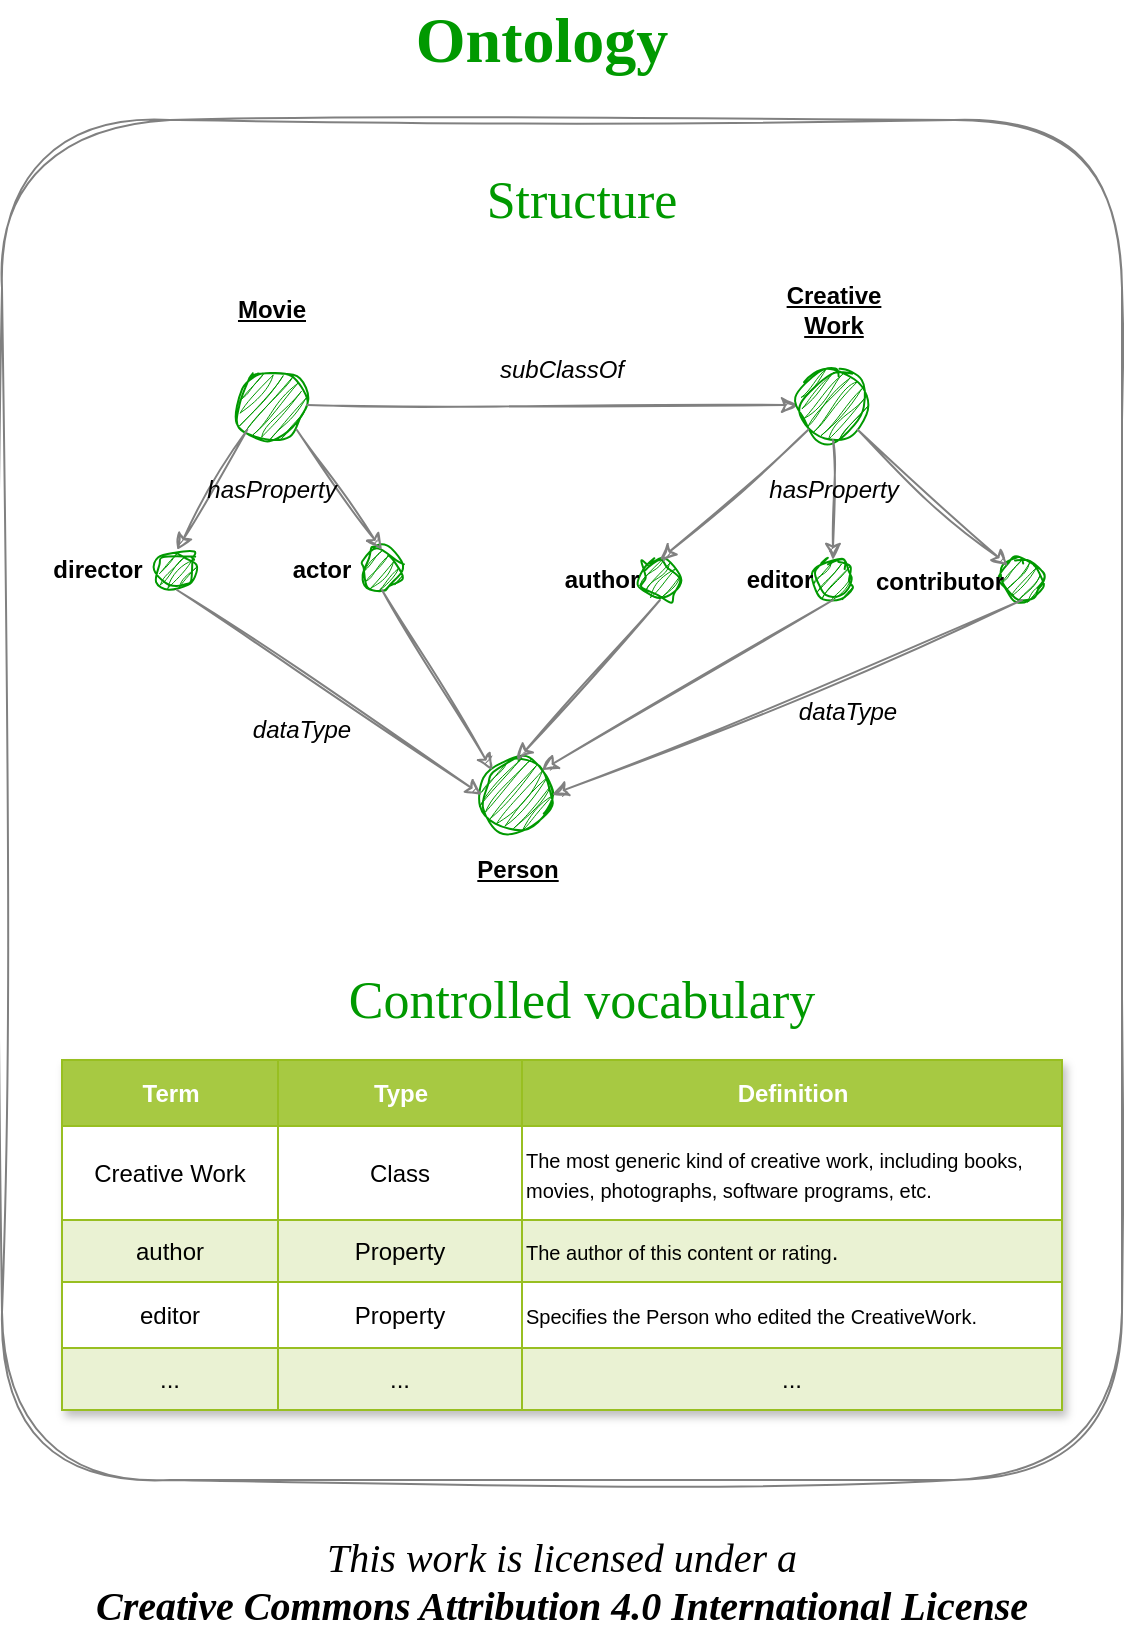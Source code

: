 <mxfile version="22.0.8" type="google">
  <diagram name="006-ontology" id="O0EzCrE9_i2seC9WDiSg">
    <mxGraphModel grid="1" page="1" gridSize="10" guides="1" tooltips="1" connect="1" arrows="1" fold="1" pageScale="1" pageWidth="827" pageHeight="1169" math="0" shadow="0">
      <root>
        <mxCell id="0" />
        <mxCell id="1" parent="0" />
        <mxCell id="VSZ_r1YbwB4cjB5XSmfl-58" value="&lt;div&gt;&lt;i&gt;This work is licensed under a&lt;/i&gt;&lt;/div&gt;&lt;div&gt;&lt;b&gt;&lt;i&gt;Creative Commons Attribution 4.0 International License&lt;/i&gt;&lt;/b&gt;&lt;/div&gt;" style="text;html=1;strokeColor=none;fillColor=none;align=center;verticalAlign=middle;whiteSpace=wrap;rounded=0;fontSize=20;fontFamily=Architects Daughter;" vertex="1" parent="1">
          <mxGeometry x="20" y="660" width="560" height="60" as="geometry" />
        </mxCell>
        <mxCell id="YPxERGL3VWhooXW9-70G-1" value="" style="rounded=1;whiteSpace=wrap;html=1;sketch=1;curveFitting=1;jiggle=2;strokeColor=#808080;" vertex="1" parent="1">
          <mxGeometry x="20" y="-40" width="560" height="680" as="geometry" />
        </mxCell>
        <mxCell id="YPxERGL3VWhooXW9-70G-2" value="" style="ellipse;whiteSpace=wrap;html=1;aspect=fixed;sketch=1;curveFitting=1;jiggle=2;strokeColor=#009900;fillColor=#009900;" vertex="1" parent="1">
          <mxGeometry x="137.5" y="85" width="35" height="35" as="geometry" />
        </mxCell>
        <mxCell id="YPxERGL3VWhooXW9-70G-3" value="" style="endArrow=classic;html=1;rounded=0;sketch=1;curveFitting=1;jiggle=2;entryX=0;entryY=0.5;entryDx=0;entryDy=0;strokeColor=#808080;" edge="1" parent="1" source="YPxERGL3VWhooXW9-70G-2" target="YPxERGL3VWhooXW9-70G-6">
          <mxGeometry width="50" height="50" relative="1" as="geometry">
            <mxPoint x="342.098" y="134.998" as="sourcePoint" />
            <mxPoint x="210.004" y="199.14" as="targetPoint" />
          </mxGeometry>
        </mxCell>
        <mxCell id="YPxERGL3VWhooXW9-70G-4" value="&lt;font color=&quot;#009900&quot; style=&quot;font-size: 26px;&quot; data-font-src=&quot;https://fonts.googleapis.com/css?family=Caveat&quot; face=&quot;Caveat&quot;&gt;Structure&lt;/font&gt;" style="text;html=1;strokeColor=none;fillColor=none;align=center;verticalAlign=middle;whiteSpace=wrap;rounded=0;" vertex="1" parent="1">
          <mxGeometry x="50" y="-20" width="520" height="40" as="geometry" />
        </mxCell>
        <mxCell id="YPxERGL3VWhooXW9-70G-5" value="&lt;b&gt;&lt;u&gt;Creative Work&lt;/u&gt;&lt;/b&gt;" style="text;html=1;strokeColor=none;fillColor=none;align=center;verticalAlign=middle;whiteSpace=wrap;rounded=0;" vertex="1" parent="1">
          <mxGeometry x="405.5" y="40" width="60" height="30" as="geometry" />
        </mxCell>
        <mxCell id="YPxERGL3VWhooXW9-70G-6" value="" style="ellipse;whiteSpace=wrap;html=1;aspect=fixed;sketch=1;curveFitting=1;jiggle=2;strokeColor=#009900;fillColor=#009900;" vertex="1" parent="1">
          <mxGeometry x="418" y="85" width="35" height="35" as="geometry" />
        </mxCell>
        <mxCell id="YPxERGL3VWhooXW9-70G-7" value="" style="ellipse;whiteSpace=wrap;html=1;aspect=fixed;sketch=1;curveFitting=1;jiggle=2;strokeColor=#009900;fillColor=#009900;" vertex="1" parent="1">
          <mxGeometry x="520" y="180" width="20" height="20" as="geometry" />
        </mxCell>
        <mxCell id="YPxERGL3VWhooXW9-70G-8" value="" style="ellipse;whiteSpace=wrap;html=1;aspect=fixed;sketch=1;curveFitting=1;jiggle=2;strokeColor=#009900;fillColor=#009900;" vertex="1" parent="1">
          <mxGeometry x="425.5" y="180" width="20" height="20" as="geometry" />
        </mxCell>
        <mxCell id="YPxERGL3VWhooXW9-70G-9" value="" style="ellipse;whiteSpace=wrap;html=1;aspect=fixed;sketch=1;curveFitting=1;jiggle=2;strokeColor=#009900;fillColor=#009900;" vertex="1" parent="1">
          <mxGeometry x="339" y="180" width="20" height="20" as="geometry" />
        </mxCell>
        <mxCell id="YPxERGL3VWhooXW9-70G-10" value="" style="endArrow=classic;html=1;rounded=0;sketch=1;curveFitting=1;jiggle=2;exitX=1;exitY=1;exitDx=0;exitDy=0;entryX=0;entryY=0;entryDx=0;entryDy=0;strokeColor=#808080;" edge="1" parent="1" source="YPxERGL3VWhooXW9-70G-6" target="YPxERGL3VWhooXW9-70G-7">
          <mxGeometry width="50" height="50" relative="1" as="geometry">
            <mxPoint x="265" y="170" as="sourcePoint" />
            <mxPoint x="549" y="190" as="targetPoint" />
          </mxGeometry>
        </mxCell>
        <mxCell id="YPxERGL3VWhooXW9-70G-11" value="" style="endArrow=classic;html=1;rounded=0;sketch=1;curveFitting=1;jiggle=2;entryX=0.5;entryY=0;entryDx=0;entryDy=0;exitX=0.5;exitY=1;exitDx=0;exitDy=0;strokeColor=#808080;" edge="1" parent="1" source="YPxERGL3VWhooXW9-70G-6" target="YPxERGL3VWhooXW9-70G-8">
          <mxGeometry width="50" height="50" relative="1" as="geometry">
            <mxPoint x="309" y="70" as="sourcePoint" />
            <mxPoint x="563" y="70" as="targetPoint" />
          </mxGeometry>
        </mxCell>
        <mxCell id="YPxERGL3VWhooXW9-70G-12" value="" style="endArrow=classic;html=1;rounded=0;sketch=1;curveFitting=1;jiggle=2;exitX=0;exitY=1;exitDx=0;exitDy=0;entryX=0.5;entryY=0;entryDx=0;entryDy=0;strokeColor=#808080;" edge="1" parent="1" source="YPxERGL3VWhooXW9-70G-6" target="YPxERGL3VWhooXW9-70G-9">
          <mxGeometry width="50" height="50" relative="1" as="geometry">
            <mxPoint x="309" y="70" as="sourcePoint" />
            <mxPoint x="409" y="160" as="targetPoint" />
          </mxGeometry>
        </mxCell>
        <mxCell id="YPxERGL3VWhooXW9-70G-13" value="" style="ellipse;whiteSpace=wrap;html=1;aspect=fixed;sketch=1;curveFitting=1;jiggle=2;strokeColor=#009900;fillColor=#009900;" vertex="1" parent="1">
          <mxGeometry x="97.5" y="175" width="20" height="20" as="geometry" />
        </mxCell>
        <mxCell id="YPxERGL3VWhooXW9-70G-14" value="&lt;b&gt;&lt;u&gt;Movie&lt;/u&gt;&lt;/b&gt;" style="text;html=1;strokeColor=none;fillColor=none;align=center;verticalAlign=middle;whiteSpace=wrap;rounded=0;" vertex="1" parent="1">
          <mxGeometry x="125" y="40" width="60" height="30" as="geometry" />
        </mxCell>
        <mxCell id="YPxERGL3VWhooXW9-70G-15" value="" style="ellipse;whiteSpace=wrap;html=1;aspect=fixed;sketch=1;curveFitting=1;jiggle=2;strokeColor=#009900;fillColor=#009900;" vertex="1" parent="1">
          <mxGeometry x="260" y="280" width="35" height="35" as="geometry" />
        </mxCell>
        <mxCell id="YPxERGL3VWhooXW9-70G-16" value="&lt;b&gt;author&lt;/b&gt;" style="text;html=1;strokeColor=none;fillColor=none;align=center;verticalAlign=middle;whiteSpace=wrap;rounded=0;" vertex="1" parent="1">
          <mxGeometry x="290" y="175" width="60" height="30" as="geometry" />
        </mxCell>
        <mxCell id="YPxERGL3VWhooXW9-70G-17" value="&lt;b&gt;editor&lt;/b&gt;" style="text;html=1;strokeColor=none;fillColor=none;align=center;verticalAlign=middle;whiteSpace=wrap;rounded=0;" vertex="1" parent="1">
          <mxGeometry x="379" y="175" width="60" height="30" as="geometry" />
        </mxCell>
        <mxCell id="YPxERGL3VWhooXW9-70G-18" value="&lt;b&gt;contributor&lt;/b&gt;" style="text;html=1;strokeColor=none;fillColor=none;align=center;verticalAlign=middle;whiteSpace=wrap;rounded=0;" vertex="1" parent="1">
          <mxGeometry x="459" y="176" width="60" height="30" as="geometry" />
        </mxCell>
        <mxCell id="YPxERGL3VWhooXW9-70G-19" value="" style="endArrow=classic;html=1;rounded=0;sketch=1;curveFitting=1;jiggle=2;exitX=0.5;exitY=1;exitDx=0;exitDy=0;entryX=1;entryY=0.5;entryDx=0;entryDy=0;strokeColor=#808080;" edge="1" parent="1" source="YPxERGL3VWhooXW9-70G-7" target="YPxERGL3VWhooXW9-70G-15">
          <mxGeometry width="50" height="50" relative="1" as="geometry">
            <mxPoint x="463" y="113" as="sourcePoint" />
            <mxPoint x="629" y="100" as="targetPoint" />
          </mxGeometry>
        </mxCell>
        <mxCell id="YPxERGL3VWhooXW9-70G-20" value="" style="endArrow=classic;html=1;rounded=0;sketch=1;curveFitting=1;jiggle=2;exitX=0.5;exitY=1;exitDx=0;exitDy=0;entryX=1;entryY=0;entryDx=0;entryDy=0;strokeColor=#808080;" edge="1" parent="1" source="YPxERGL3VWhooXW9-70G-8" target="YPxERGL3VWhooXW9-70G-15">
          <mxGeometry width="50" height="50" relative="1" as="geometry">
            <mxPoint x="572" y="74" as="sourcePoint" />
            <mxPoint x="629" y="112" as="targetPoint" />
          </mxGeometry>
        </mxCell>
        <mxCell id="YPxERGL3VWhooXW9-70G-21" value="" style="endArrow=classic;html=1;rounded=0;sketch=1;curveFitting=1;jiggle=2;entryX=0.5;entryY=0;entryDx=0;entryDy=0;exitX=0.5;exitY=1;exitDx=0;exitDy=0;strokeColor=#808080;" edge="1" parent="1" source="YPxERGL3VWhooXW9-70G-9" target="YPxERGL3VWhooXW9-70G-15">
          <mxGeometry width="50" height="50" relative="1" as="geometry">
            <mxPoint x="350" y="200" as="sourcePoint" />
            <mxPoint x="649" y="120" as="targetPoint" />
          </mxGeometry>
        </mxCell>
        <mxCell id="YPxERGL3VWhooXW9-70G-22" value="" style="ellipse;whiteSpace=wrap;html=1;aspect=fixed;sketch=1;curveFitting=1;jiggle=2;strokeColor=#009900;fillColor=#009900;" vertex="1" parent="1">
          <mxGeometry x="200" y="175" width="20" height="20" as="geometry" />
        </mxCell>
        <mxCell id="YPxERGL3VWhooXW9-70G-23" value="&lt;b&gt;&lt;u&gt;Person&lt;/u&gt;&lt;/b&gt;" style="text;html=1;strokeColor=none;fillColor=none;align=center;verticalAlign=middle;whiteSpace=wrap;rounded=0;" vertex="1" parent="1">
          <mxGeometry x="247.5" y="320" width="60" height="30" as="geometry" />
        </mxCell>
        <mxCell id="YPxERGL3VWhooXW9-70G-24" value="&lt;b&gt;director&lt;/b&gt;" style="text;html=1;strokeColor=none;fillColor=none;align=center;verticalAlign=middle;whiteSpace=wrap;rounded=0;" vertex="1" parent="1">
          <mxGeometry x="37.5" y="170" width="60" height="30" as="geometry" />
        </mxCell>
        <mxCell id="YPxERGL3VWhooXW9-70G-25" value="&lt;b&gt;actor&lt;/b&gt;" style="text;html=1;strokeColor=none;fillColor=none;align=center;verticalAlign=middle;whiteSpace=wrap;rounded=0;" vertex="1" parent="1">
          <mxGeometry x="150" y="170" width="60" height="30" as="geometry" />
        </mxCell>
        <mxCell id="YPxERGL3VWhooXW9-70G-26" value="" style="endArrow=classic;html=1;rounded=0;sketch=1;curveFitting=1;jiggle=2;exitX=1;exitY=1;exitDx=0;exitDy=0;entryX=0.5;entryY=0;entryDx=0;entryDy=0;strokeColor=#808080;" edge="1" parent="1" source="YPxERGL3VWhooXW9-70G-2" target="YPxERGL3VWhooXW9-70G-22">
          <mxGeometry width="50" height="50" relative="1" as="geometry">
            <mxPoint x="433" y="125" as="sourcePoint" />
            <mxPoint x="359" y="190" as="targetPoint" />
          </mxGeometry>
        </mxCell>
        <mxCell id="YPxERGL3VWhooXW9-70G-27" value="" style="endArrow=classic;html=1;rounded=0;sketch=1;curveFitting=1;jiggle=2;exitX=0;exitY=1;exitDx=0;exitDy=0;entryX=0.5;entryY=0;entryDx=0;entryDy=0;strokeColor=#808080;" edge="1" parent="1" source="YPxERGL3VWhooXW9-70G-2" target="YPxERGL3VWhooXW9-70G-13">
          <mxGeometry width="50" height="50" relative="1" as="geometry">
            <mxPoint x="177" y="125" as="sourcePoint" />
            <mxPoint x="200" y="188" as="targetPoint" />
          </mxGeometry>
        </mxCell>
        <mxCell id="YPxERGL3VWhooXW9-70G-28" value="" style="endArrow=classic;html=1;rounded=0;sketch=1;curveFitting=1;jiggle=2;entryX=0;entryY=0.5;entryDx=0;entryDy=0;exitX=0.5;exitY=1;exitDx=0;exitDy=0;strokeColor=#808080;" edge="1" parent="1" source="YPxERGL3VWhooXW9-70G-13" target="YPxERGL3VWhooXW9-70G-15">
          <mxGeometry width="50" height="50" relative="1" as="geometry">
            <mxPoint x="110" y="190" as="sourcePoint" />
            <mxPoint x="125" y="188" as="targetPoint" />
          </mxGeometry>
        </mxCell>
        <mxCell id="YPxERGL3VWhooXW9-70G-29" value="" style="endArrow=classic;html=1;rounded=0;sketch=1;curveFitting=1;jiggle=2;exitX=0.5;exitY=1;exitDx=0;exitDy=0;entryX=0;entryY=0;entryDx=0;entryDy=0;strokeColor=#808080;" edge="1" parent="1" source="YPxERGL3VWhooXW9-70G-22" target="YPxERGL3VWhooXW9-70G-15">
          <mxGeometry width="50" height="50" relative="1" as="geometry">
            <mxPoint x="125" y="202" as="sourcePoint" />
            <mxPoint x="270" y="308" as="targetPoint" />
          </mxGeometry>
        </mxCell>
        <mxCell id="YPxERGL3VWhooXW9-70G-30" value="&lt;i&gt;subClassOf&lt;/i&gt;" style="text;html=1;strokeColor=none;fillColor=none;align=center;verticalAlign=middle;whiteSpace=wrap;rounded=0;" vertex="1" parent="1">
          <mxGeometry x="270" y="70" width="60" height="30" as="geometry" />
        </mxCell>
        <mxCell id="YPxERGL3VWhooXW9-70G-31" value="&lt;i&gt;hasProperty&lt;/i&gt;" style="text;html=1;strokeColor=none;fillColor=none;align=center;verticalAlign=middle;whiteSpace=wrap;rounded=0;" vertex="1" parent="1">
          <mxGeometry x="405.5" y="130" width="60" height="30" as="geometry" />
        </mxCell>
        <mxCell id="YPxERGL3VWhooXW9-70G-32" value="&lt;i&gt;hasProperty&lt;/i&gt;" style="text;html=1;strokeColor=none;fillColor=none;align=center;verticalAlign=middle;whiteSpace=wrap;rounded=0;" vertex="1" parent="1">
          <mxGeometry x="125" y="130" width="60" height="30" as="geometry" />
        </mxCell>
        <mxCell id="YPxERGL3VWhooXW9-70G-33" value="&lt;i&gt;dataType&lt;/i&gt;" style="text;html=1;strokeColor=none;fillColor=none;align=center;verticalAlign=middle;whiteSpace=wrap;rounded=0;" vertex="1" parent="1">
          <mxGeometry x="140" y="250" width="60" height="30" as="geometry" />
        </mxCell>
        <mxCell id="YPxERGL3VWhooXW9-70G-34" value="&lt;i&gt;dataType&lt;/i&gt;" style="text;html=1;strokeColor=none;fillColor=none;align=center;verticalAlign=middle;whiteSpace=wrap;rounded=0;" vertex="1" parent="1">
          <mxGeometry x="412.5" y="241" width="60" height="30" as="geometry" />
        </mxCell>
        <mxCell id="YPxERGL3VWhooXW9-70G-35" value="Assets" style="childLayout=tableLayout;recursiveResize=0;strokeColor=#98bf21;fillColor=#A7C942;shadow=1;" vertex="1" parent="1">
          <mxGeometry x="50" y="430" width="500" height="175" as="geometry" />
        </mxCell>
        <mxCell id="YPxERGL3VWhooXW9-70G-36" style="shape=tableRow;horizontal=0;startSize=0;swimlaneHead=0;swimlaneBody=0;top=0;left=0;bottom=0;right=0;dropTarget=0;collapsible=0;recursiveResize=0;expand=0;fontStyle=0;strokeColor=inherit;fillColor=#ffffff;" vertex="1" parent="YPxERGL3VWhooXW9-70G-35">
          <mxGeometry width="500" height="33" as="geometry" />
        </mxCell>
        <mxCell id="YPxERGL3VWhooXW9-70G-37" value="Term" style="connectable=0;recursiveResize=0;strokeColor=inherit;fillColor=#A7C942;align=center;fontStyle=1;fontColor=#FFFFFF;html=1;" vertex="1" parent="YPxERGL3VWhooXW9-70G-36">
          <mxGeometry width="108" height="33" as="geometry">
            <mxRectangle width="108" height="33" as="alternateBounds" />
          </mxGeometry>
        </mxCell>
        <mxCell id="YPxERGL3VWhooXW9-70G-38" value="Type" style="connectable=0;recursiveResize=0;strokeColor=inherit;fillColor=#A7C942;align=center;fontStyle=1;fontColor=#FFFFFF;html=1;" vertex="1" parent="YPxERGL3VWhooXW9-70G-36">
          <mxGeometry x="108" width="122" height="33" as="geometry">
            <mxRectangle width="122" height="33" as="alternateBounds" />
          </mxGeometry>
        </mxCell>
        <mxCell id="YPxERGL3VWhooXW9-70G-39" value="Definition" style="connectable=0;recursiveResize=0;strokeColor=inherit;fillColor=#A7C942;align=center;fontStyle=1;fontColor=#FFFFFF;html=1;" vertex="1" parent="YPxERGL3VWhooXW9-70G-36">
          <mxGeometry x="230" width="270" height="33" as="geometry">
            <mxRectangle width="270" height="33" as="alternateBounds" />
          </mxGeometry>
        </mxCell>
        <mxCell id="YPxERGL3VWhooXW9-70G-40" value="" style="shape=tableRow;horizontal=0;startSize=0;swimlaneHead=0;swimlaneBody=0;top=0;left=0;bottom=0;right=0;dropTarget=0;collapsible=0;recursiveResize=0;expand=0;fontStyle=0;strokeColor=inherit;fillColor=#ffffff;" vertex="1" parent="YPxERGL3VWhooXW9-70G-35">
          <mxGeometry y="33" width="500" height="47" as="geometry" />
        </mxCell>
        <mxCell id="YPxERGL3VWhooXW9-70G-41" value="Creative Work" style="connectable=0;recursiveResize=0;strokeColor=inherit;fillColor=inherit;align=center;whiteSpace=wrap;html=1;" vertex="1" parent="YPxERGL3VWhooXW9-70G-40">
          <mxGeometry width="108" height="47" as="geometry">
            <mxRectangle width="108" height="47" as="alternateBounds" />
          </mxGeometry>
        </mxCell>
        <mxCell id="YPxERGL3VWhooXW9-70G-42" value="Class" style="connectable=0;recursiveResize=0;strokeColor=inherit;fillColor=inherit;align=center;whiteSpace=wrap;html=1;" vertex="1" parent="YPxERGL3VWhooXW9-70G-40">
          <mxGeometry x="108" width="122" height="47" as="geometry">
            <mxRectangle width="122" height="47" as="alternateBounds" />
          </mxGeometry>
        </mxCell>
        <mxCell id="YPxERGL3VWhooXW9-70G-43" value="&lt;div style=&quot;&quot;&gt;&lt;span style=&quot;font-size: 10px; background-color: initial;&quot;&gt;The most generic kind of creative work, including books, movies, photographs, software programs, etc.&lt;/span&gt;&lt;/div&gt;" style="connectable=0;recursiveResize=0;strokeColor=inherit;fillColor=inherit;align=left;whiteSpace=wrap;html=1;" vertex="1" parent="YPxERGL3VWhooXW9-70G-40">
          <mxGeometry x="230" width="270" height="47" as="geometry">
            <mxRectangle width="270" height="47" as="alternateBounds" />
          </mxGeometry>
        </mxCell>
        <mxCell id="YPxERGL3VWhooXW9-70G-44" value="" style="shape=tableRow;horizontal=0;startSize=0;swimlaneHead=0;swimlaneBody=0;top=0;left=0;bottom=0;right=0;dropTarget=0;collapsible=0;recursiveResize=0;expand=0;fontStyle=1;strokeColor=inherit;fillColor=#EAF2D3;" vertex="1" parent="YPxERGL3VWhooXW9-70G-35">
          <mxGeometry y="80" width="500" height="31" as="geometry" />
        </mxCell>
        <mxCell id="YPxERGL3VWhooXW9-70G-45" value="author" style="connectable=0;recursiveResize=0;strokeColor=inherit;fillColor=inherit;whiteSpace=wrap;html=1;" vertex="1" parent="YPxERGL3VWhooXW9-70G-44">
          <mxGeometry width="108" height="31" as="geometry">
            <mxRectangle width="108" height="31" as="alternateBounds" />
          </mxGeometry>
        </mxCell>
        <mxCell id="YPxERGL3VWhooXW9-70G-46" value="Property" style="connectable=0;recursiveResize=0;strokeColor=inherit;fillColor=inherit;whiteSpace=wrap;html=1;" vertex="1" parent="YPxERGL3VWhooXW9-70G-44">
          <mxGeometry x="108" width="122" height="31" as="geometry">
            <mxRectangle width="122" height="31" as="alternateBounds" />
          </mxGeometry>
        </mxCell>
        <mxCell id="YPxERGL3VWhooXW9-70G-47" value="&lt;font style=&quot;font-size: 10px;&quot;&gt;The author of this content or rating&lt;/font&gt;." style="connectable=0;recursiveResize=0;strokeColor=inherit;fillColor=inherit;whiteSpace=wrap;html=1;align=left;" vertex="1" parent="YPxERGL3VWhooXW9-70G-44">
          <mxGeometry x="230" width="270" height="31" as="geometry">
            <mxRectangle width="270" height="31" as="alternateBounds" />
          </mxGeometry>
        </mxCell>
        <mxCell id="YPxERGL3VWhooXW9-70G-48" value="" style="shape=tableRow;horizontal=0;startSize=0;swimlaneHead=0;swimlaneBody=0;top=0;left=0;bottom=0;right=0;dropTarget=0;collapsible=0;recursiveResize=0;expand=0;fontStyle=0;strokeColor=inherit;fillColor=#ffffff;" vertex="1" parent="YPxERGL3VWhooXW9-70G-35">
          <mxGeometry y="111" width="500" height="33" as="geometry" />
        </mxCell>
        <mxCell id="YPxERGL3VWhooXW9-70G-49" value="editor" style="connectable=0;recursiveResize=0;strokeColor=inherit;fillColor=inherit;fontStyle=0;align=center;whiteSpace=wrap;html=1;" vertex="1" parent="YPxERGL3VWhooXW9-70G-48">
          <mxGeometry width="108" height="33" as="geometry">
            <mxRectangle width="108" height="33" as="alternateBounds" />
          </mxGeometry>
        </mxCell>
        <mxCell id="YPxERGL3VWhooXW9-70G-50" value="Property" style="connectable=0;recursiveResize=0;strokeColor=inherit;fillColor=inherit;fontStyle=0;align=center;whiteSpace=wrap;html=1;" vertex="1" parent="YPxERGL3VWhooXW9-70G-48">
          <mxGeometry x="108" width="122" height="33" as="geometry">
            <mxRectangle width="122" height="33" as="alternateBounds" />
          </mxGeometry>
        </mxCell>
        <mxCell id="YPxERGL3VWhooXW9-70G-51" value="&lt;font style=&quot;font-size: 10px;&quot;&gt;Specifies the Person who edited the CreativeWork.&lt;/font&gt;" style="connectable=0;recursiveResize=0;strokeColor=inherit;fillColor=inherit;fontStyle=0;align=left;whiteSpace=wrap;html=1;" vertex="1" parent="YPxERGL3VWhooXW9-70G-48">
          <mxGeometry x="230" width="270" height="33" as="geometry">
            <mxRectangle width="270" height="33" as="alternateBounds" />
          </mxGeometry>
        </mxCell>
        <mxCell id="YPxERGL3VWhooXW9-70G-52" value="" style="shape=tableRow;horizontal=0;startSize=0;swimlaneHead=0;swimlaneBody=0;top=0;left=0;bottom=0;right=0;dropTarget=0;collapsible=0;recursiveResize=0;expand=0;fontStyle=1;strokeColor=inherit;fillColor=#EAF2D3;" vertex="1" parent="YPxERGL3VWhooXW9-70G-35">
          <mxGeometry y="144" width="500" height="31" as="geometry" />
        </mxCell>
        <mxCell id="YPxERGL3VWhooXW9-70G-53" value="..." style="connectable=0;recursiveResize=0;strokeColor=inherit;fillColor=inherit;whiteSpace=wrap;html=1;" vertex="1" parent="YPxERGL3VWhooXW9-70G-52">
          <mxGeometry width="108" height="31" as="geometry">
            <mxRectangle width="108" height="31" as="alternateBounds" />
          </mxGeometry>
        </mxCell>
        <mxCell id="YPxERGL3VWhooXW9-70G-54" value="..." style="connectable=0;recursiveResize=0;strokeColor=inherit;fillColor=inherit;whiteSpace=wrap;html=1;" vertex="1" parent="YPxERGL3VWhooXW9-70G-52">
          <mxGeometry x="108" width="122" height="31" as="geometry">
            <mxRectangle width="122" height="31" as="alternateBounds" />
          </mxGeometry>
        </mxCell>
        <mxCell id="YPxERGL3VWhooXW9-70G-55" value="..." style="connectable=0;recursiveResize=0;strokeColor=inherit;fillColor=inherit;whiteSpace=wrap;html=1;" vertex="1" parent="YPxERGL3VWhooXW9-70G-52">
          <mxGeometry x="230" width="270" height="31" as="geometry">
            <mxRectangle width="270" height="31" as="alternateBounds" />
          </mxGeometry>
        </mxCell>
        <mxCell id="YPxERGL3VWhooXW9-70G-56" value="&lt;font color=&quot;#009900&quot; style=&quot;font-size: 26px;&quot; data-font-src=&quot;https://fonts.googleapis.com/css?family=Caveat&quot; face=&quot;Caveat&quot;&gt;Controlled vocabulary&lt;/font&gt;" style="text;html=1;strokeColor=none;fillColor=none;align=center;verticalAlign=middle;whiteSpace=wrap;rounded=0;" vertex="1" parent="1">
          <mxGeometry x="50" y="380" width="520" height="40" as="geometry" />
        </mxCell>
        <mxCell id="YPxERGL3VWhooXW9-70G-57" value="&lt;font color=&quot;#009900&quot; style=&quot;font-size: 32px;&quot; data-font-src=&quot;https://fonts.googleapis.com/css?family=Caveat&quot; face=&quot;Caveat&quot;&gt;&lt;b&gt;Ontology&lt;/b&gt;&lt;/font&gt;" style="text;html=1;strokeColor=none;fillColor=none;align=center;verticalAlign=middle;whiteSpace=wrap;rounded=0;" vertex="1" parent="1">
          <mxGeometry x="30" y="-100" width="520" height="40" as="geometry" />
        </mxCell>
      </root>
    </mxGraphModel>
  </diagram>
</mxfile>
